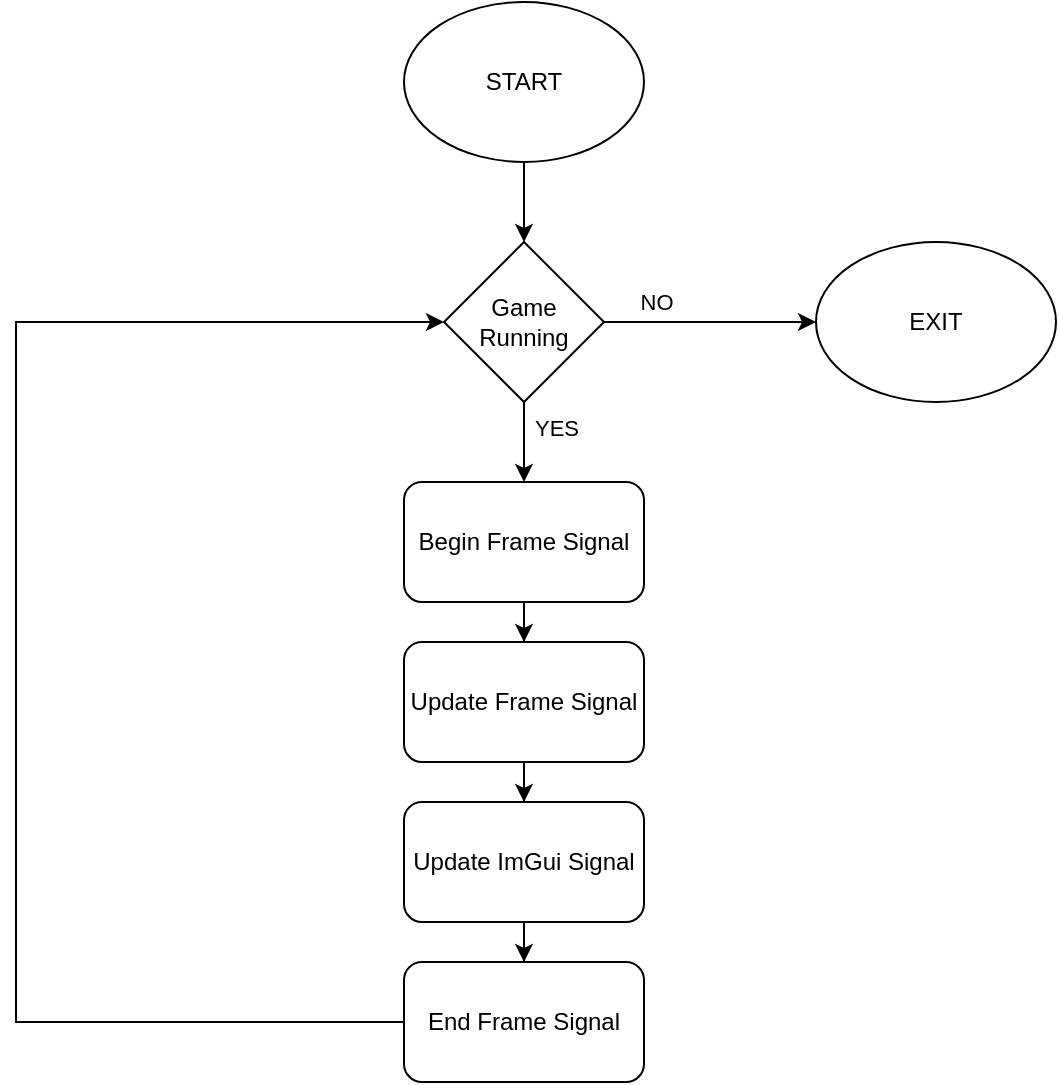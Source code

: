 <mxfile version="17.4.6" type="device"><diagram id="Ho3vqJttETHXZQW6mDpG" name="Page-1"><mxGraphModel dx="677" dy="377" grid="1" gridSize="10" guides="1" tooltips="1" connect="1" arrows="1" fold="1" page="1" pageScale="1" pageWidth="827" pageHeight="1169" math="0" shadow="0"><root><mxCell id="0"/><mxCell id="1" parent="0"/><mxCell id="9fGfj8qBJ2-lARtVZzkL-11" style="edgeStyle=orthogonalEdgeStyle;rounded=0;orthogonalLoop=1;jettySize=auto;html=1;entryX=0.5;entryY=0;entryDx=0;entryDy=0;" edge="1" parent="1" source="9fGfj8qBJ2-lARtVZzkL-2" target="9fGfj8qBJ2-lARtVZzkL-5"><mxGeometry relative="1" as="geometry"/></mxCell><mxCell id="9fGfj8qBJ2-lARtVZzkL-2" value="START" style="ellipse;whiteSpace=wrap;html=1;" vertex="1" parent="1"><mxGeometry x="354" y="60" width="120" height="80" as="geometry"/></mxCell><mxCell id="9fGfj8qBJ2-lARtVZzkL-17" style="edgeStyle=orthogonalEdgeStyle;rounded=0;orthogonalLoop=1;jettySize=auto;html=1;entryX=0.5;entryY=0;entryDx=0;entryDy=0;" edge="1" parent="1" source="9fGfj8qBJ2-lARtVZzkL-4" target="9fGfj8qBJ2-lARtVZzkL-13"><mxGeometry relative="1" as="geometry"/></mxCell><mxCell id="9fGfj8qBJ2-lARtVZzkL-4" value="Begin Frame Signal" style="rounded=1;whiteSpace=wrap;html=1;" vertex="1" parent="1"><mxGeometry x="354" y="300" width="120" height="60" as="geometry"/></mxCell><mxCell id="9fGfj8qBJ2-lARtVZzkL-6" style="edgeStyle=orthogonalEdgeStyle;rounded=0;orthogonalLoop=1;jettySize=auto;html=1;entryX=0.5;entryY=0;entryDx=0;entryDy=0;" edge="1" parent="1" source="9fGfj8qBJ2-lARtVZzkL-5" target="9fGfj8qBJ2-lARtVZzkL-4"><mxGeometry relative="1" as="geometry"/></mxCell><mxCell id="9fGfj8qBJ2-lARtVZzkL-7" value="YES" style="edgeLabel;html=1;align=center;verticalAlign=middle;resizable=0;points=[];" vertex="1" connectable="0" parent="9fGfj8qBJ2-lARtVZzkL-6"><mxGeometry x="-0.364" y="1" relative="1" as="geometry"><mxPoint x="15" as="offset"/></mxGeometry></mxCell><mxCell id="9fGfj8qBJ2-lARtVZzkL-8" style="edgeStyle=orthogonalEdgeStyle;rounded=0;orthogonalLoop=1;jettySize=auto;html=1;" edge="1" parent="1" source="9fGfj8qBJ2-lARtVZzkL-5"><mxGeometry relative="1" as="geometry"><mxPoint x="560" y="220" as="targetPoint"/></mxGeometry></mxCell><mxCell id="9fGfj8qBJ2-lARtVZzkL-10" value="NO" style="edgeLabel;html=1;align=center;verticalAlign=middle;resizable=0;points=[];" vertex="1" connectable="0" parent="9fGfj8qBJ2-lARtVZzkL-8"><mxGeometry x="-0.12" y="2" relative="1" as="geometry"><mxPoint x="-21" y="-8" as="offset"/></mxGeometry></mxCell><mxCell id="9fGfj8qBJ2-lARtVZzkL-5" value="Game Running" style="rhombus;whiteSpace=wrap;html=1;" vertex="1" parent="1"><mxGeometry x="374" y="180" width="80" height="80" as="geometry"/></mxCell><mxCell id="9fGfj8qBJ2-lARtVZzkL-9" value="EXIT" style="ellipse;whiteSpace=wrap;html=1;" vertex="1" parent="1"><mxGeometry x="560" y="180" width="120" height="80" as="geometry"/></mxCell><mxCell id="9fGfj8qBJ2-lARtVZzkL-22" style="edgeStyle=orthogonalEdgeStyle;rounded=0;orthogonalLoop=1;jettySize=auto;html=1;entryX=0.5;entryY=0;entryDx=0;entryDy=0;" edge="1" parent="1" source="9fGfj8qBJ2-lARtVZzkL-13" target="9fGfj8qBJ2-lARtVZzkL-21"><mxGeometry relative="1" as="geometry"/></mxCell><mxCell id="9fGfj8qBJ2-lARtVZzkL-13" value="&lt;div&gt;Update Frame Signal&lt;/div&gt;" style="rounded=1;whiteSpace=wrap;html=1;" vertex="1" parent="1"><mxGeometry x="354" y="380" width="120" height="60" as="geometry"/></mxCell><mxCell id="9fGfj8qBJ2-lARtVZzkL-16" style="edgeStyle=orthogonalEdgeStyle;rounded=0;orthogonalLoop=1;jettySize=auto;html=1;entryX=0;entryY=0.5;entryDx=0;entryDy=0;" edge="1" parent="1" source="9fGfj8qBJ2-lARtVZzkL-15" target="9fGfj8qBJ2-lARtVZzkL-5"><mxGeometry relative="1" as="geometry"><Array as="points"><mxPoint x="160" y="570"/><mxPoint x="160" y="220"/></Array></mxGeometry></mxCell><mxCell id="9fGfj8qBJ2-lARtVZzkL-15" value="End Frame Signal" style="rounded=1;whiteSpace=wrap;html=1;" vertex="1" parent="1"><mxGeometry x="354" y="540" width="120" height="60" as="geometry"/></mxCell><mxCell id="9fGfj8qBJ2-lARtVZzkL-23" style="edgeStyle=orthogonalEdgeStyle;rounded=0;orthogonalLoop=1;jettySize=auto;html=1;entryX=0.5;entryY=0;entryDx=0;entryDy=0;" edge="1" parent="1" source="9fGfj8qBJ2-lARtVZzkL-21" target="9fGfj8qBJ2-lARtVZzkL-15"><mxGeometry relative="1" as="geometry"/></mxCell><mxCell id="9fGfj8qBJ2-lARtVZzkL-21" value="&lt;div&gt;Update ImGui Signal&lt;/div&gt;" style="rounded=1;whiteSpace=wrap;html=1;" vertex="1" parent="1"><mxGeometry x="354" y="460" width="120" height="60" as="geometry"/></mxCell></root></mxGraphModel></diagram></mxfile>